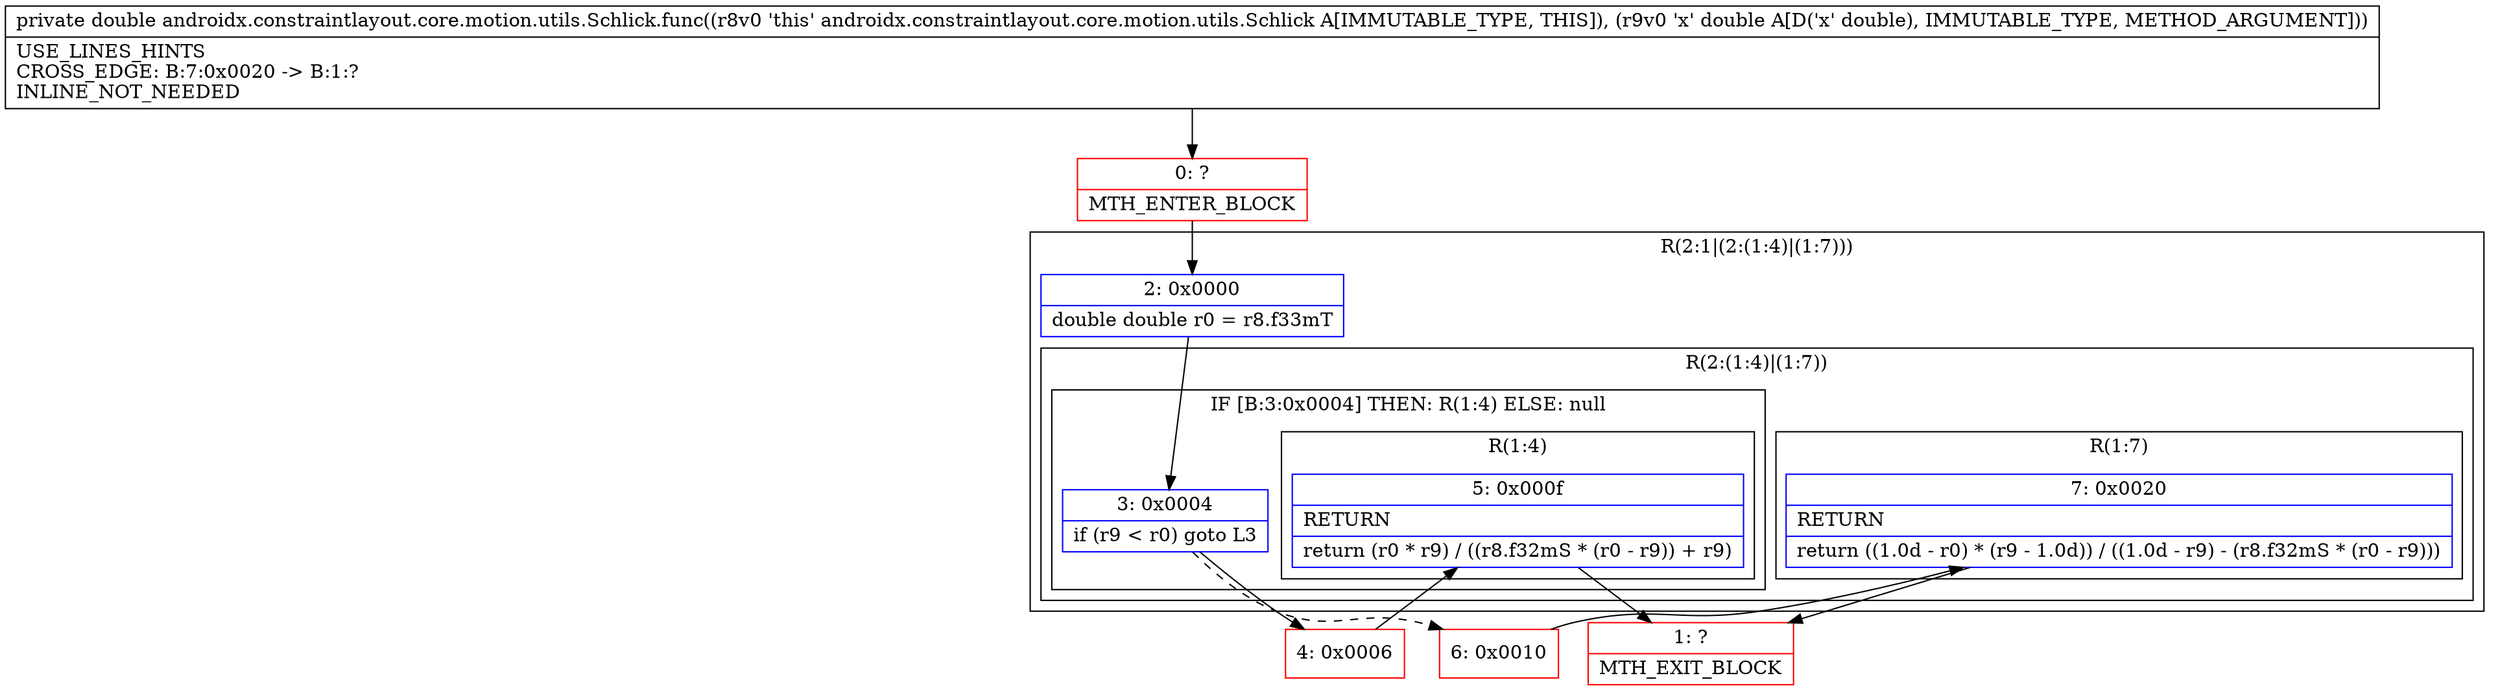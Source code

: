 digraph "CFG forandroidx.constraintlayout.core.motion.utils.Schlick.func(D)D" {
subgraph cluster_Region_335062189 {
label = "R(2:1|(2:(1:4)|(1:7)))";
node [shape=record,color=blue];
Node_2 [shape=record,label="{2\:\ 0x0000|double double r0 = r8.f33mT\l}"];
subgraph cluster_Region_144605981 {
label = "R(2:(1:4)|(1:7))";
node [shape=record,color=blue];
subgraph cluster_IfRegion_592682042 {
label = "IF [B:3:0x0004] THEN: R(1:4) ELSE: null";
node [shape=record,color=blue];
Node_3 [shape=record,label="{3\:\ 0x0004|if (r9 \< r0) goto L3\l}"];
subgraph cluster_Region_1932729732 {
label = "R(1:4)";
node [shape=record,color=blue];
Node_5 [shape=record,label="{5\:\ 0x000f|RETURN\l|return (r0 * r9) \/ ((r8.f32mS * (r0 \- r9)) + r9)\l}"];
}
}
subgraph cluster_Region_1176591369 {
label = "R(1:7)";
node [shape=record,color=blue];
Node_7 [shape=record,label="{7\:\ 0x0020|RETURN\l|return ((1.0d \- r0) * (r9 \- 1.0d)) \/ ((1.0d \- r9) \- (r8.f32mS * (r0 \- r9)))\l}"];
}
}
}
Node_0 [shape=record,color=red,label="{0\:\ ?|MTH_ENTER_BLOCK\l}"];
Node_4 [shape=record,color=red,label="{4\:\ 0x0006}"];
Node_1 [shape=record,color=red,label="{1\:\ ?|MTH_EXIT_BLOCK\l}"];
Node_6 [shape=record,color=red,label="{6\:\ 0x0010}"];
MethodNode[shape=record,label="{private double androidx.constraintlayout.core.motion.utils.Schlick.func((r8v0 'this' androidx.constraintlayout.core.motion.utils.Schlick A[IMMUTABLE_TYPE, THIS]), (r9v0 'x' double A[D('x' double), IMMUTABLE_TYPE, METHOD_ARGUMENT]))  | USE_LINES_HINTS\lCROSS_EDGE: B:7:0x0020 \-\> B:1:?\lINLINE_NOT_NEEDED\l}"];
MethodNode -> Node_0;Node_2 -> Node_3;
Node_3 -> Node_4;
Node_3 -> Node_6[style=dashed];
Node_5 -> Node_1;
Node_7 -> Node_1;
Node_0 -> Node_2;
Node_4 -> Node_5;
Node_6 -> Node_7;
}

